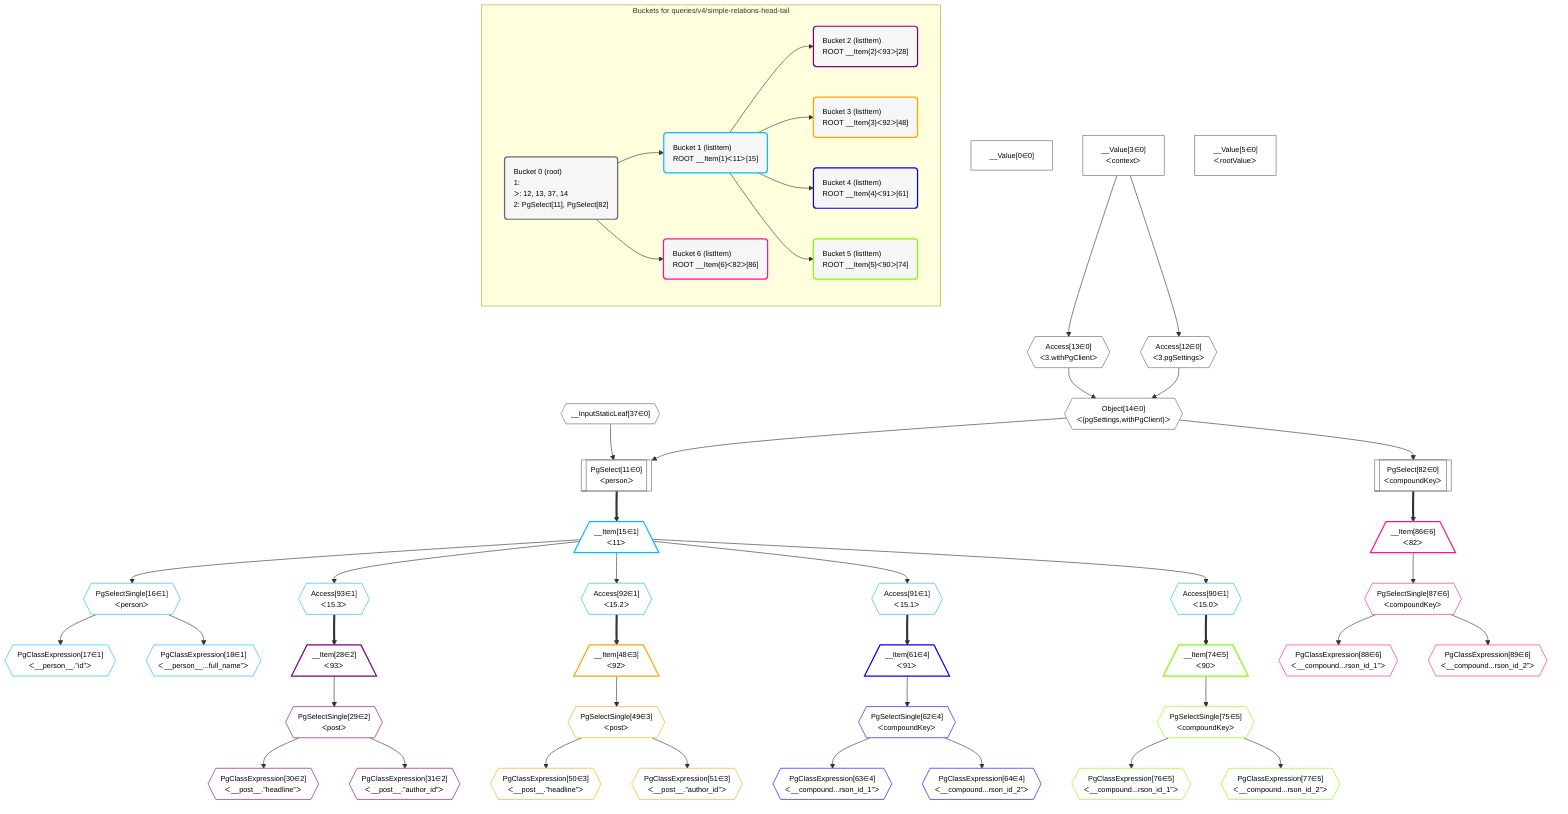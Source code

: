 %%{init: {'themeVariables': { 'fontSize': '12px'}}}%%
graph TD
    classDef path fill:#eee,stroke:#000,color:#000
    classDef plan fill:#fff,stroke-width:1px,color:#000
    classDef itemplan fill:#fff,stroke-width:2px,color:#000
    classDef unbatchedplan fill:#dff,stroke-width:1px,color:#000
    classDef sideeffectplan fill:#fcc,stroke-width:2px,color:#000
    classDef bucket fill:#f6f6f6,color:#000,stroke-width:2px,text-align:left


    %% define steps
    __Value0["__Value[0∈0]"]:::plan
    __Value3["__Value[3∈0]<br />ᐸcontextᐳ"]:::plan
    __Value5["__Value[5∈0]<br />ᐸrootValueᐳ"]:::plan
    Access12{{"Access[12∈0]<br />ᐸ3.pgSettingsᐳ"}}:::plan
    Access13{{"Access[13∈0]<br />ᐸ3.withPgClientᐳ"}}:::plan
    Object14{{"Object[14∈0]<br />ᐸ{pgSettings,withPgClient}ᐳ"}}:::plan
    __InputStaticLeaf37{{"__InputStaticLeaf[37∈0]"}}:::plan
    PgSelect11[["PgSelect[11∈0]<br />ᐸpersonᐳ"]]:::plan
    __Item15[/"__Item[15∈1]<br />ᐸ11ᐳ"\]:::itemplan
    PgSelectSingle16{{"PgSelectSingle[16∈1]<br />ᐸpersonᐳ"}}:::plan
    PgClassExpression17{{"PgClassExpression[17∈1]<br />ᐸ__person__.”id”ᐳ"}}:::plan
    PgClassExpression18{{"PgClassExpression[18∈1]<br />ᐸ__person__...full_name”ᐳ"}}:::plan
    Access93{{"Access[93∈1]<br />ᐸ15.3ᐳ"}}:::plan
    __Item28[/"__Item[28∈2]<br />ᐸ93ᐳ"\]:::itemplan
    PgSelectSingle29{{"PgSelectSingle[29∈2]<br />ᐸpostᐳ"}}:::plan
    PgClassExpression30{{"PgClassExpression[30∈2]<br />ᐸ__post__.”headline”ᐳ"}}:::plan
    PgClassExpression31{{"PgClassExpression[31∈2]<br />ᐸ__post__.”author_id”ᐳ"}}:::plan
    Access92{{"Access[92∈1]<br />ᐸ15.2ᐳ"}}:::plan
    __Item48[/"__Item[48∈3]<br />ᐸ92ᐳ"\]:::itemplan
    PgSelectSingle49{{"PgSelectSingle[49∈3]<br />ᐸpostᐳ"}}:::plan
    PgClassExpression50{{"PgClassExpression[50∈3]<br />ᐸ__post__.”headline”ᐳ"}}:::plan
    PgClassExpression51{{"PgClassExpression[51∈3]<br />ᐸ__post__.”author_id”ᐳ"}}:::plan
    Access91{{"Access[91∈1]<br />ᐸ15.1ᐳ"}}:::plan
    __Item61[/"__Item[61∈4]<br />ᐸ91ᐳ"\]:::itemplan
    PgSelectSingle62{{"PgSelectSingle[62∈4]<br />ᐸcompoundKeyᐳ"}}:::plan
    PgClassExpression63{{"PgClassExpression[63∈4]<br />ᐸ__compound...rson_id_1”ᐳ"}}:::plan
    PgClassExpression64{{"PgClassExpression[64∈4]<br />ᐸ__compound...rson_id_2”ᐳ"}}:::plan
    Access90{{"Access[90∈1]<br />ᐸ15.0ᐳ"}}:::plan
    __Item74[/"__Item[74∈5]<br />ᐸ90ᐳ"\]:::itemplan
    PgSelectSingle75{{"PgSelectSingle[75∈5]<br />ᐸcompoundKeyᐳ"}}:::plan
    PgClassExpression76{{"PgClassExpression[76∈5]<br />ᐸ__compound...rson_id_1”ᐳ"}}:::plan
    PgClassExpression77{{"PgClassExpression[77∈5]<br />ᐸ__compound...rson_id_2”ᐳ"}}:::plan
    PgSelect82[["PgSelect[82∈0]<br />ᐸcompoundKeyᐳ"]]:::plan
    __Item86[/"__Item[86∈6]<br />ᐸ82ᐳ"\]:::itemplan
    PgSelectSingle87{{"PgSelectSingle[87∈6]<br />ᐸcompoundKeyᐳ"}}:::plan
    PgClassExpression88{{"PgClassExpression[88∈6]<br />ᐸ__compound...rson_id_1”ᐳ"}}:::plan
    PgClassExpression89{{"PgClassExpression[89∈6]<br />ᐸ__compound...rson_id_2”ᐳ"}}:::plan

    %% plan dependencies
    __Value3 --> Access12
    __Value3 --> Access13
    Access12 & Access13 --> Object14
    Object14 & __InputStaticLeaf37 --> PgSelect11
    PgSelect11 ==> __Item15
    __Item15 --> PgSelectSingle16
    PgSelectSingle16 --> PgClassExpression17
    PgSelectSingle16 --> PgClassExpression18
    __Item15 --> Access93
    Access93 ==> __Item28
    __Item28 --> PgSelectSingle29
    PgSelectSingle29 --> PgClassExpression30
    PgSelectSingle29 --> PgClassExpression31
    __Item15 --> Access92
    Access92 ==> __Item48
    __Item48 --> PgSelectSingle49
    PgSelectSingle49 --> PgClassExpression50
    PgSelectSingle49 --> PgClassExpression51
    __Item15 --> Access91
    Access91 ==> __Item61
    __Item61 --> PgSelectSingle62
    PgSelectSingle62 --> PgClassExpression63
    PgSelectSingle62 --> PgClassExpression64
    __Item15 --> Access90
    Access90 ==> __Item74
    __Item74 --> PgSelectSingle75
    PgSelectSingle75 --> PgClassExpression76
    PgSelectSingle75 --> PgClassExpression77
    Object14 --> PgSelect82
    PgSelect82 ==> __Item86
    __Item86 --> PgSelectSingle87
    PgSelectSingle87 --> PgClassExpression88
    PgSelectSingle87 --> PgClassExpression89

    subgraph "Buckets for queries/v4/simple-relations-head-tail"
    Bucket0("Bucket 0 (root)<br />1: <br />ᐳ: 12, 13, 37, 14<br />2: PgSelect[11], PgSelect[82]"):::bucket
    classDef bucket0 stroke:#696969
    class Bucket0,__Value0,__Value3,__Value5,PgSelect11,Access12,Access13,Object14,__InputStaticLeaf37,PgSelect82 bucket0
    Bucket1("Bucket 1 (listItem)<br />ROOT __Item{1}ᐸ11ᐳ[15]"):::bucket
    classDef bucket1 stroke:#00bfff
    class Bucket1,__Item15,PgSelectSingle16,PgClassExpression17,PgClassExpression18,Access90,Access91,Access92,Access93 bucket1
    Bucket2("Bucket 2 (listItem)<br />ROOT __Item{2}ᐸ93ᐳ[28]"):::bucket
    classDef bucket2 stroke:#7f007f
    class Bucket2,__Item28,PgSelectSingle29,PgClassExpression30,PgClassExpression31 bucket2
    Bucket3("Bucket 3 (listItem)<br />ROOT __Item{3}ᐸ92ᐳ[48]"):::bucket
    classDef bucket3 stroke:#ffa500
    class Bucket3,__Item48,PgSelectSingle49,PgClassExpression50,PgClassExpression51 bucket3
    Bucket4("Bucket 4 (listItem)<br />ROOT __Item{4}ᐸ91ᐳ[61]"):::bucket
    classDef bucket4 stroke:#0000ff
    class Bucket4,__Item61,PgSelectSingle62,PgClassExpression63,PgClassExpression64 bucket4
    Bucket5("Bucket 5 (listItem)<br />ROOT __Item{5}ᐸ90ᐳ[74]"):::bucket
    classDef bucket5 stroke:#7fff00
    class Bucket5,__Item74,PgSelectSingle75,PgClassExpression76,PgClassExpression77 bucket5
    Bucket6("Bucket 6 (listItem)<br />ROOT __Item{6}ᐸ82ᐳ[86]"):::bucket
    classDef bucket6 stroke:#ff1493
    class Bucket6,__Item86,PgSelectSingle87,PgClassExpression88,PgClassExpression89 bucket6
    Bucket0 --> Bucket1 & Bucket6
    Bucket1 --> Bucket2 & Bucket3 & Bucket4 & Bucket5
    end